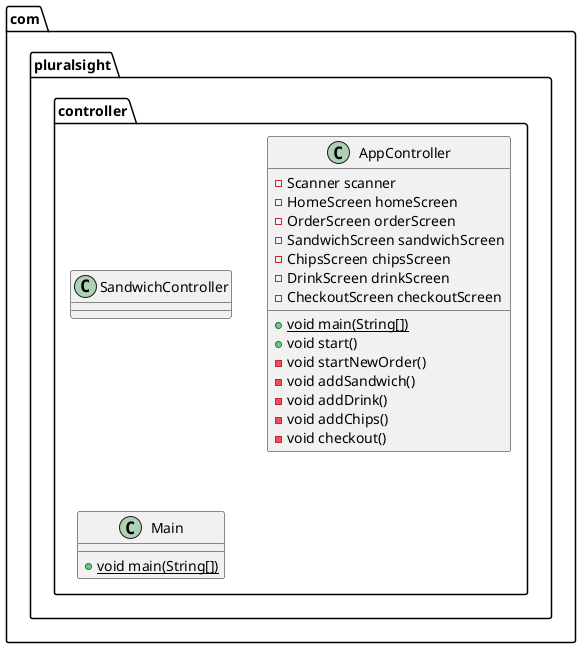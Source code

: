@startuml
class com.pluralsight.controller.SandwichController {
}
class com.pluralsight.controller.AppController {
- Scanner scanner
- HomeScreen homeScreen
- OrderScreen orderScreen
- SandwichScreen sandwichScreen
- ChipsScreen chipsScreen
- DrinkScreen drinkScreen
- CheckoutScreen checkoutScreen
+ {static} void main(String[])
+ void start()
- void startNewOrder()
- void addSandwich()
- void addDrink()
- void addChips()
- void checkout()
}


class com.pluralsight.controller.Main {
+ {static} void main(String[])
}

@enduml